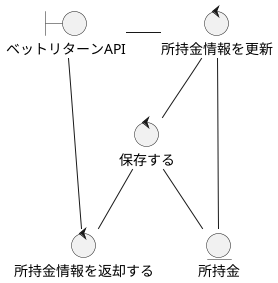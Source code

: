 @startuml

boundary ベットリターンAPI
control 所持金情報を更新
control 保存する
control 所持金情報を返却する
entity 所持金

ベットリターンAPI -right- 所持金情報を更新
所持金情報を更新 -- 保存する
保存する -- 所持金情報を返却する
所持金情報を返却する -- ベットリターンAPI

所持金情報を更新 -- 所持金
保存する -- 所持金

@enduml